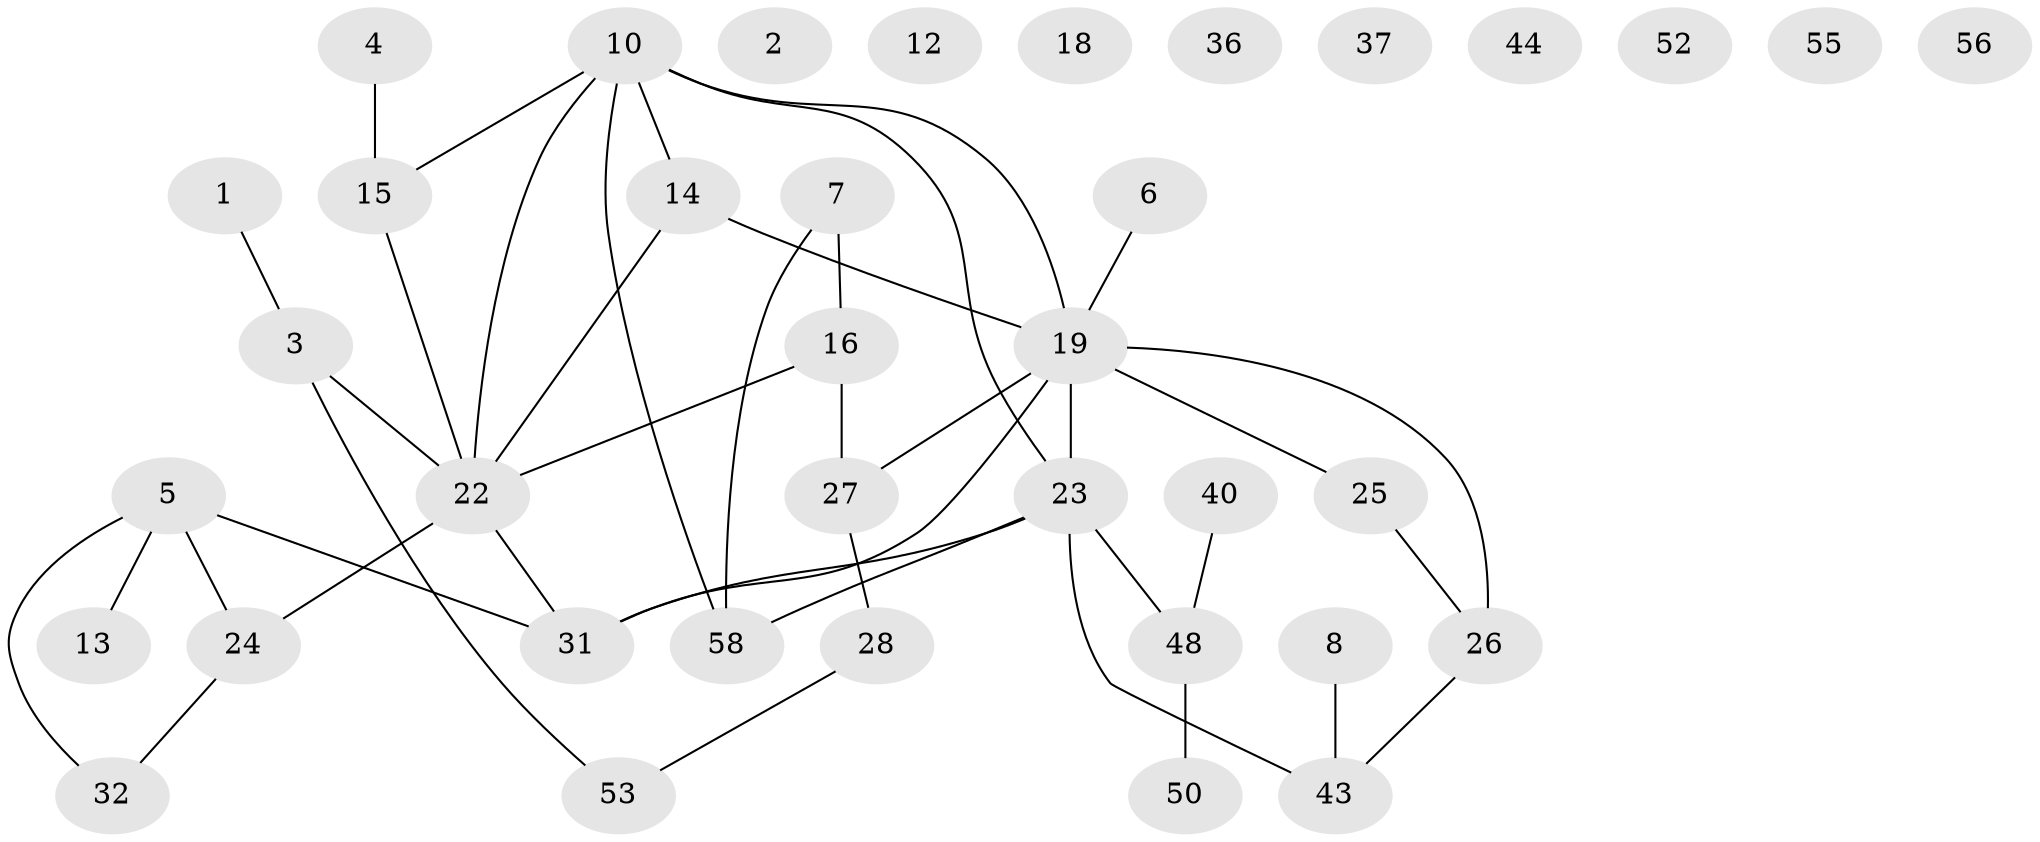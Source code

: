 // original degree distribution, {1: 0.18666666666666668, 2: 0.3333333333333333, 3: 0.2, 0: 0.10666666666666667, 4: 0.09333333333333334, 6: 0.04, 5: 0.04}
// Generated by graph-tools (version 1.1) at 2025/12/03/09/25 04:12:57]
// undirected, 37 vertices, 41 edges
graph export_dot {
graph [start="1"]
  node [color=gray90,style=filled];
  1 [super="+11"];
  2 [super="+41"];
  3 [super="+30"];
  4;
  5 [super="+39+17"];
  6;
  7;
  8 [super="+9"];
  10 [super="+60+71"];
  12;
  13;
  14 [super="+61"];
  15 [super="+45+38"];
  16 [super="+68"];
  18;
  19 [super="+34+21"];
  22 [super="+33+35"];
  23 [super="+29"];
  24;
  25;
  26 [super="+63"];
  27;
  28;
  31 [super="+42+54"];
  32 [super="+46+47"];
  36;
  37;
  40;
  43;
  44;
  48 [super="+69"];
  50;
  52;
  53;
  55;
  56;
  58 [super="+75"];
  1 -- 3;
  3 -- 53;
  3 -- 22;
  4 -- 15;
  5 -- 13;
  5 -- 24;
  5 -- 32;
  5 -- 31;
  6 -- 19;
  7 -- 58;
  7 -- 16;
  8 -- 43;
  10 -- 58;
  10 -- 22;
  10 -- 23;
  10 -- 15;
  10 -- 14;
  10 -- 19;
  14 -- 19;
  14 -- 22;
  15 -- 22;
  16 -- 27;
  16 -- 22;
  19 -- 27;
  19 -- 23;
  19 -- 26 [weight=2];
  19 -- 25;
  19 -- 31 [weight=3];
  22 -- 24;
  22 -- 31;
  23 -- 48;
  23 -- 58;
  23 -- 43;
  23 -- 31;
  24 -- 32;
  25 -- 26;
  26 -- 43;
  27 -- 28;
  28 -- 53;
  40 -- 48;
  48 -- 50;
}
